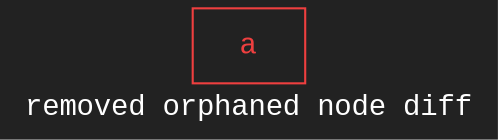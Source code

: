 digraph D {
    tooltip="removed orphaned node diff";
    label="removed orphaned node diff";
    bgcolor="#222222";
    fontcolor="#ffffff";
    fontname="Courier New";
    
    node1 [color="#ef3f3f",fontcolor="#ef3f3f",fontname="Courier New",shape="rectangle",tooltip="a",label="a"]
    
}
